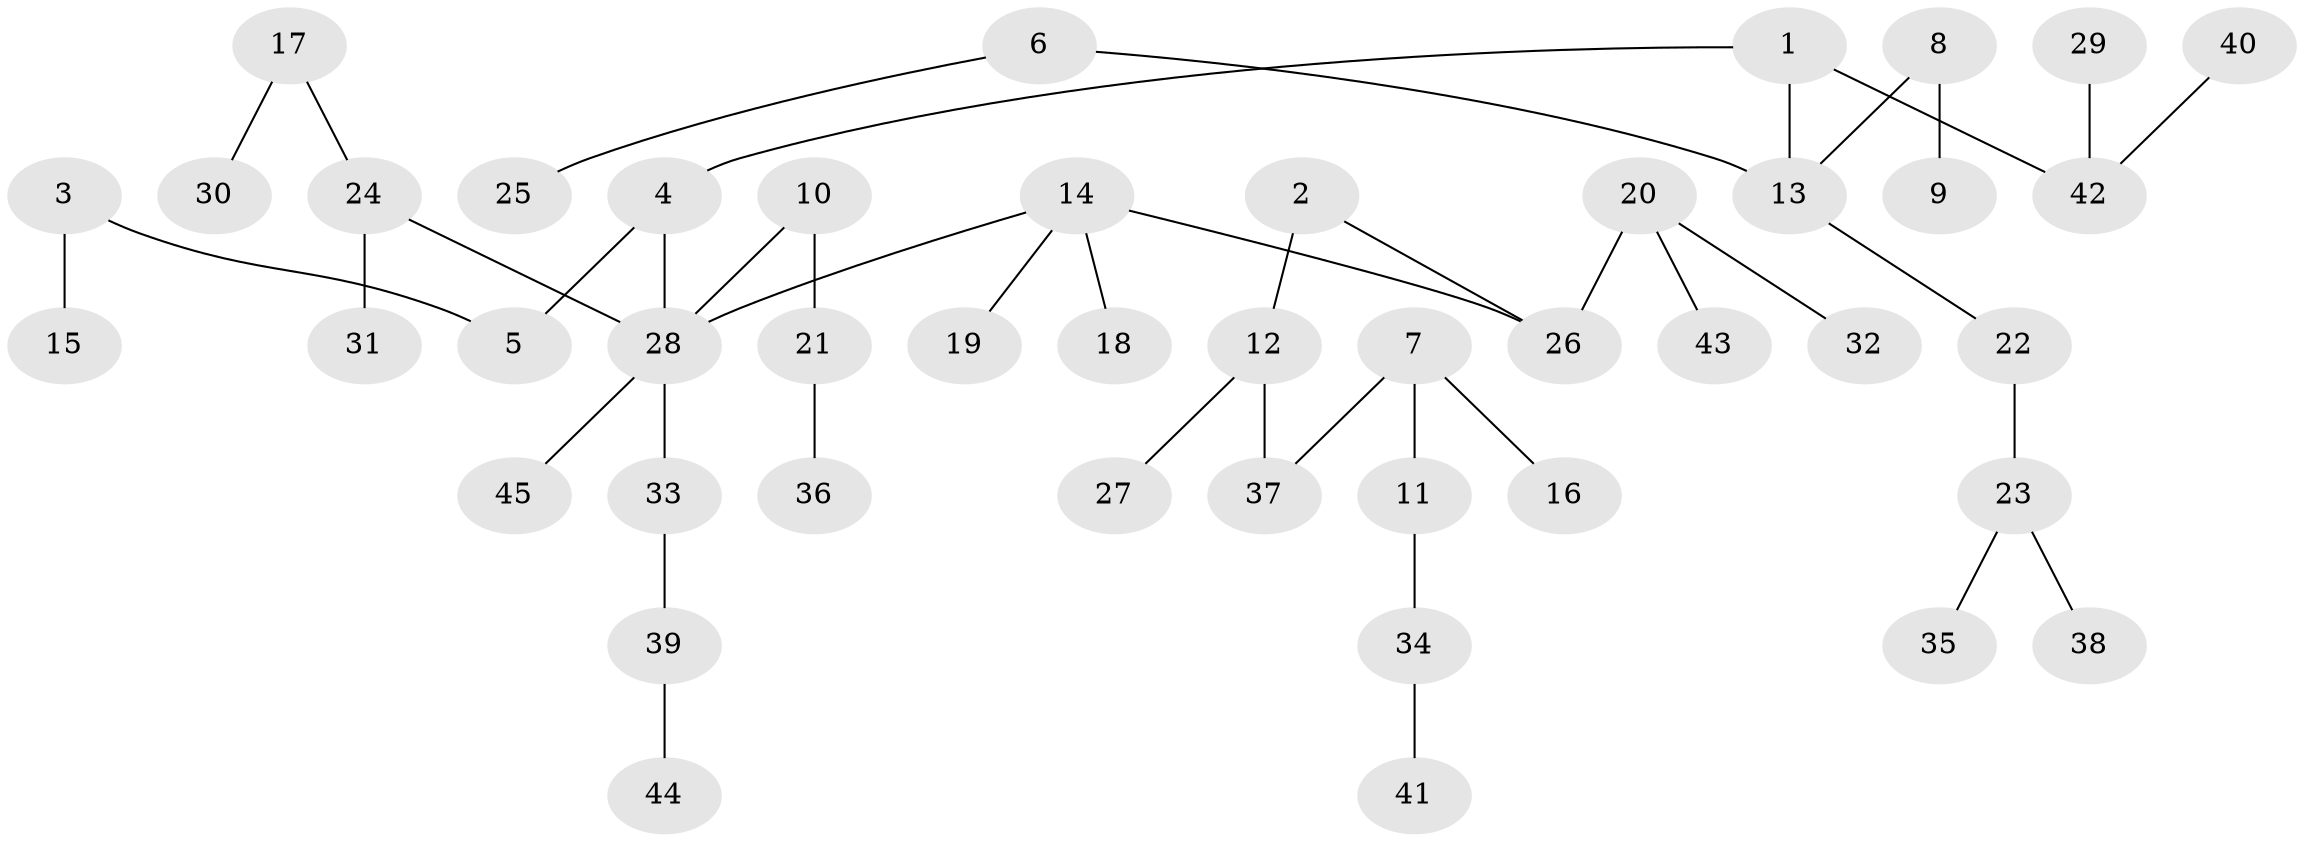 // original degree distribution, {7: 0.015625, 4: 0.078125, 3: 0.140625, 5: 0.03125, 2: 0.234375, 1: 0.5}
// Generated by graph-tools (version 1.1) at 2025/37/03/04/25 23:37:26]
// undirected, 45 vertices, 44 edges
graph export_dot {
  node [color=gray90,style=filled];
  1;
  2;
  3;
  4;
  5;
  6;
  7;
  8;
  9;
  10;
  11;
  12;
  13;
  14;
  15;
  16;
  17;
  18;
  19;
  20;
  21;
  22;
  23;
  24;
  25;
  26;
  27;
  28;
  29;
  30;
  31;
  32;
  33;
  34;
  35;
  36;
  37;
  38;
  39;
  40;
  41;
  42;
  43;
  44;
  45;
  1 -- 4 [weight=1.0];
  1 -- 13 [weight=1.0];
  1 -- 42 [weight=1.0];
  2 -- 12 [weight=1.0];
  2 -- 26 [weight=1.0];
  3 -- 5 [weight=1.0];
  3 -- 15 [weight=1.0];
  4 -- 5 [weight=1.0];
  4 -- 28 [weight=1.0];
  6 -- 13 [weight=1.0];
  6 -- 25 [weight=1.0];
  7 -- 11 [weight=1.0];
  7 -- 16 [weight=1.0];
  7 -- 37 [weight=1.0];
  8 -- 9 [weight=1.0];
  8 -- 13 [weight=1.0];
  10 -- 21 [weight=1.0];
  10 -- 28 [weight=1.0];
  11 -- 34 [weight=1.0];
  12 -- 27 [weight=1.0];
  12 -- 37 [weight=1.0];
  13 -- 22 [weight=1.0];
  14 -- 18 [weight=1.0];
  14 -- 19 [weight=1.0];
  14 -- 26 [weight=1.0];
  14 -- 28 [weight=1.0];
  17 -- 24 [weight=1.0];
  17 -- 30 [weight=1.0];
  20 -- 26 [weight=1.0];
  20 -- 32 [weight=1.0];
  20 -- 43 [weight=1.0];
  21 -- 36 [weight=1.0];
  22 -- 23 [weight=1.0];
  23 -- 35 [weight=1.0];
  23 -- 38 [weight=1.0];
  24 -- 28 [weight=1.0];
  24 -- 31 [weight=1.0];
  28 -- 33 [weight=1.0];
  28 -- 45 [weight=1.0];
  29 -- 42 [weight=1.0];
  33 -- 39 [weight=1.0];
  34 -- 41 [weight=1.0];
  39 -- 44 [weight=1.0];
  40 -- 42 [weight=1.0];
}
